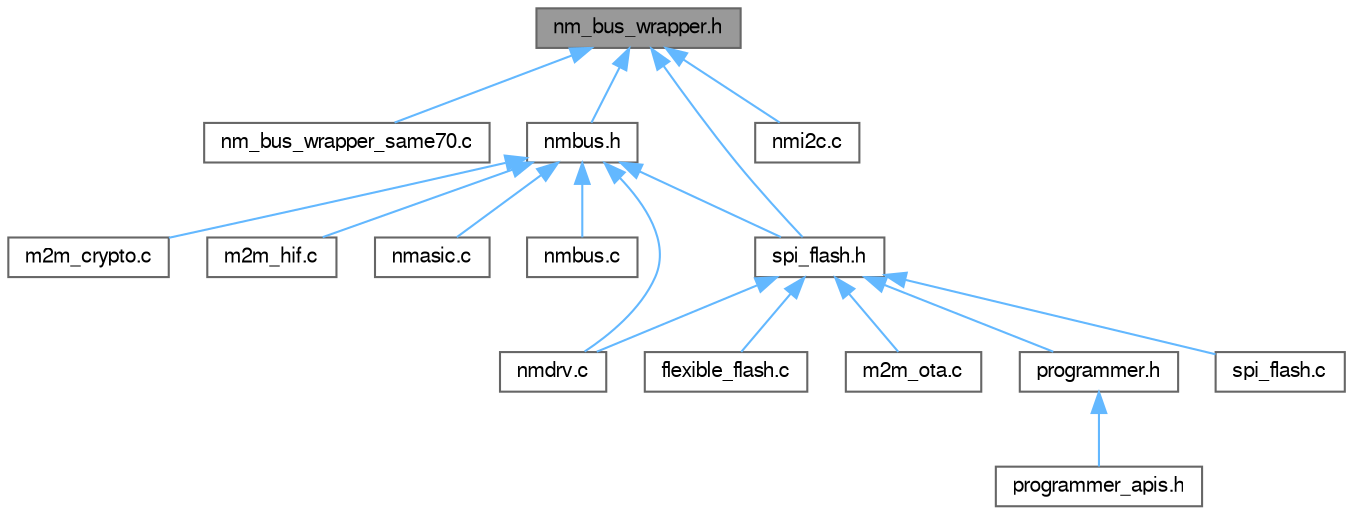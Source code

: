 digraph "nm_bus_wrapper.h"
{
 // LATEX_PDF_SIZE
  bgcolor="transparent";
  edge [fontname=FreeSans,fontsize=10,labelfontname=FreeSans,labelfontsize=10];
  node [fontname=FreeSans,fontsize=10,shape=box,height=0.2,width=0.4];
  Node1 [label="nm_bus_wrapper.h",height=0.2,width=0.4,color="gray40", fillcolor="grey60", style="filled", fontcolor="black",tooltip="This module contains NMC1000 bus wrapper APIs declarations."];
  Node1 -> Node2 [dir="back",color="steelblue1",style="solid"];
  Node2 [label="nm_bus_wrapper_same70.c",height=0.2,width=0.4,color="grey40", fillcolor="white", style="filled",URL="$nm__bus__wrapper__same70_8c.html",tooltip="This module contains NMC1000 bus wrapper APIs implementation."];
  Node1 -> Node3 [dir="back",color="steelblue1",style="solid"];
  Node3 [label="nmbus.h",height=0.2,width=0.4,color="grey40", fillcolor="white", style="filled",URL="$nmbus_8h.html",tooltip="This module contains NMC1000 bus APIs implementation."];
  Node3 -> Node4 [dir="back",color="steelblue1",style="solid"];
  Node4 [label="m2m_crypto.c",height=0.2,width=0.4,color="grey40", fillcolor="white", style="filled",URL="$m2m__crypto_8c.html",tooltip="WINC Crypto module."];
  Node3 -> Node5 [dir="back",color="steelblue1",style="solid"];
  Node5 [label="m2m_hif.c",height=0.2,width=0.4,color="grey40", fillcolor="white", style="filled",URL="$m2m__hif_8c.html",tooltip="This module contains M2M host interface APIs implementation."];
  Node3 -> Node6 [dir="back",color="steelblue1",style="solid"];
  Node6 [label="nmasic.c",height=0.2,width=0.4,color="grey40", fillcolor="white", style="filled",URL="$nmasic_8c.html",tooltip="This module contains NMC1500 ASIC specific internal APIs."];
  Node3 -> Node7 [dir="back",color="steelblue1",style="solid"];
  Node7 [label="nmbus.c",height=0.2,width=0.4,color="grey40", fillcolor="white", style="filled",URL="$nmbus_8c.html",tooltip="This module contains NMC1000 bus APIs implementation."];
  Node3 -> Node8 [dir="back",color="steelblue1",style="solid"];
  Node8 [label="nmdrv.c",height=0.2,width=0.4,color="grey40", fillcolor="white", style="filled",URL="$nmdrv_8c.html",tooltip="This module contains NMC1000 M2M driver APIs implementation."];
  Node3 -> Node9 [dir="back",color="steelblue1",style="solid"];
  Node9 [label="spi_flash.h",height=0.2,width=0.4,color="grey40", fillcolor="white", style="filled",URL="$spi__flash_8h.html",tooltip="WINC1500 SPI Flash."];
  Node9 -> Node10 [dir="back",color="steelblue1",style="solid"];
  Node10 [label="flexible_flash.c",height=0.2,width=0.4,color="grey40", fillcolor="white", style="filled",URL="$flexible__flash_8c.html",tooltip="WINC1500 SPI Flash."];
  Node9 -> Node11 [dir="back",color="steelblue1",style="solid"];
  Node11 [label="m2m_ota.c",height=0.2,width=0.4,color="grey40", fillcolor="white", style="filled",URL="$m2m__ota_8c.html",tooltip="NMC1500 IoT OTA Interface."];
  Node9 -> Node8 [dir="back",color="steelblue1",style="solid"];
  Node9 -> Node12 [dir="back",color="steelblue1",style="solid"];
  Node12 [label="programmer.h",height=0.2,width=0.4,color="grey40", fillcolor="white", style="filled",URL="$programmer_8h.html",tooltip="WINC Peripherals Application Interface."];
  Node12 -> Node13 [dir="back",color="steelblue1",style="solid"];
  Node13 [label="programmer_apis.h",height=0.2,width=0.4,color="grey40", fillcolor="white", style="filled",URL="$programmer__apis_8h.html",tooltip="Programmer APIs."];
  Node9 -> Node14 [dir="back",color="steelblue1",style="solid"];
  Node14 [label="spi_flash.c",height=0.2,width=0.4,color="grey40", fillcolor="white", style="filled",URL="$spi__flash_8c.html",tooltip="WINC1500 SPI Flash."];
  Node1 -> Node15 [dir="back",color="steelblue1",style="solid"];
  Node15 [label="nmi2c.c",height=0.2,width=0.4,color="grey40", fillcolor="white", style="filled",URL="$nmi2c_8c.html",tooltip="This module contains NMC1000 I2C protocol bus APIs implementation."];
  Node1 -> Node9 [dir="back",color="steelblue1",style="solid"];
}
